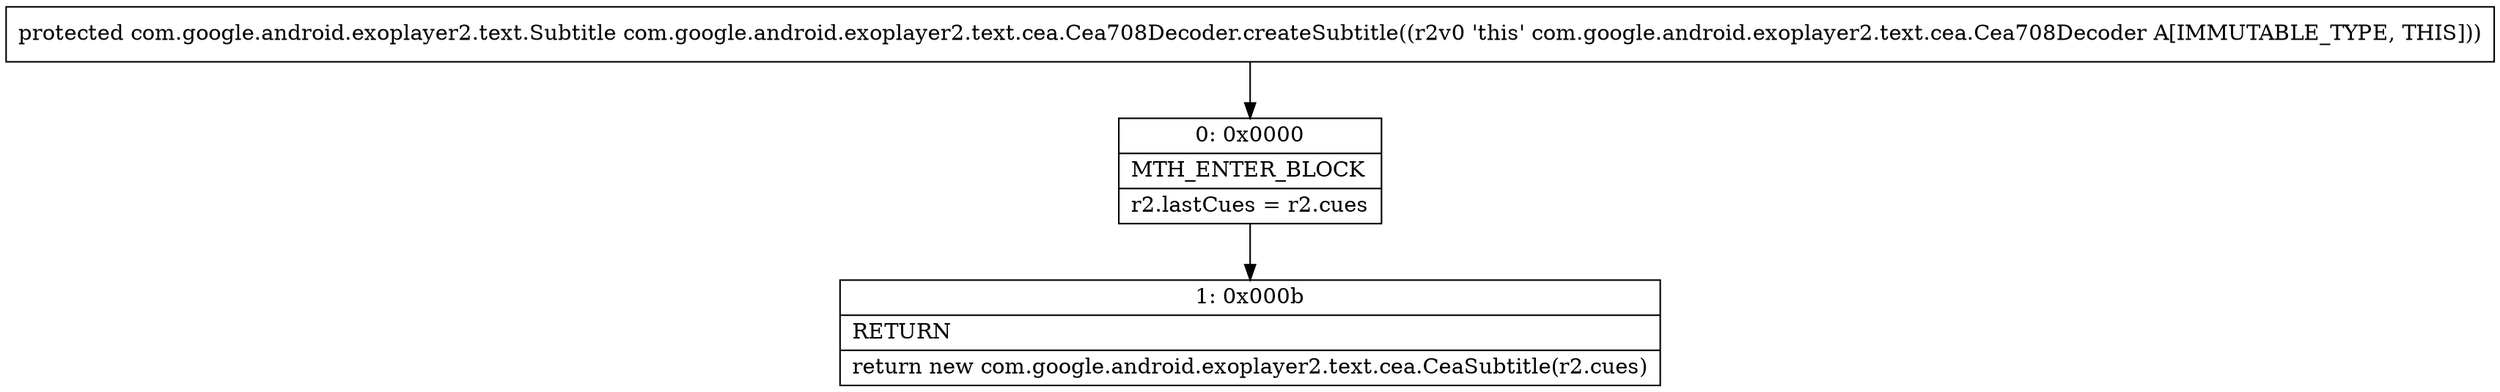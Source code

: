 digraph "CFG forcom.google.android.exoplayer2.text.cea.Cea708Decoder.createSubtitle()Lcom\/google\/android\/exoplayer2\/text\/Subtitle;" {
Node_0 [shape=record,label="{0\:\ 0x0000|MTH_ENTER_BLOCK\l|r2.lastCues = r2.cues\l}"];
Node_1 [shape=record,label="{1\:\ 0x000b|RETURN\l|return new com.google.android.exoplayer2.text.cea.CeaSubtitle(r2.cues)\l}"];
MethodNode[shape=record,label="{protected com.google.android.exoplayer2.text.Subtitle com.google.android.exoplayer2.text.cea.Cea708Decoder.createSubtitle((r2v0 'this' com.google.android.exoplayer2.text.cea.Cea708Decoder A[IMMUTABLE_TYPE, THIS])) }"];
MethodNode -> Node_0;
Node_0 -> Node_1;
}

